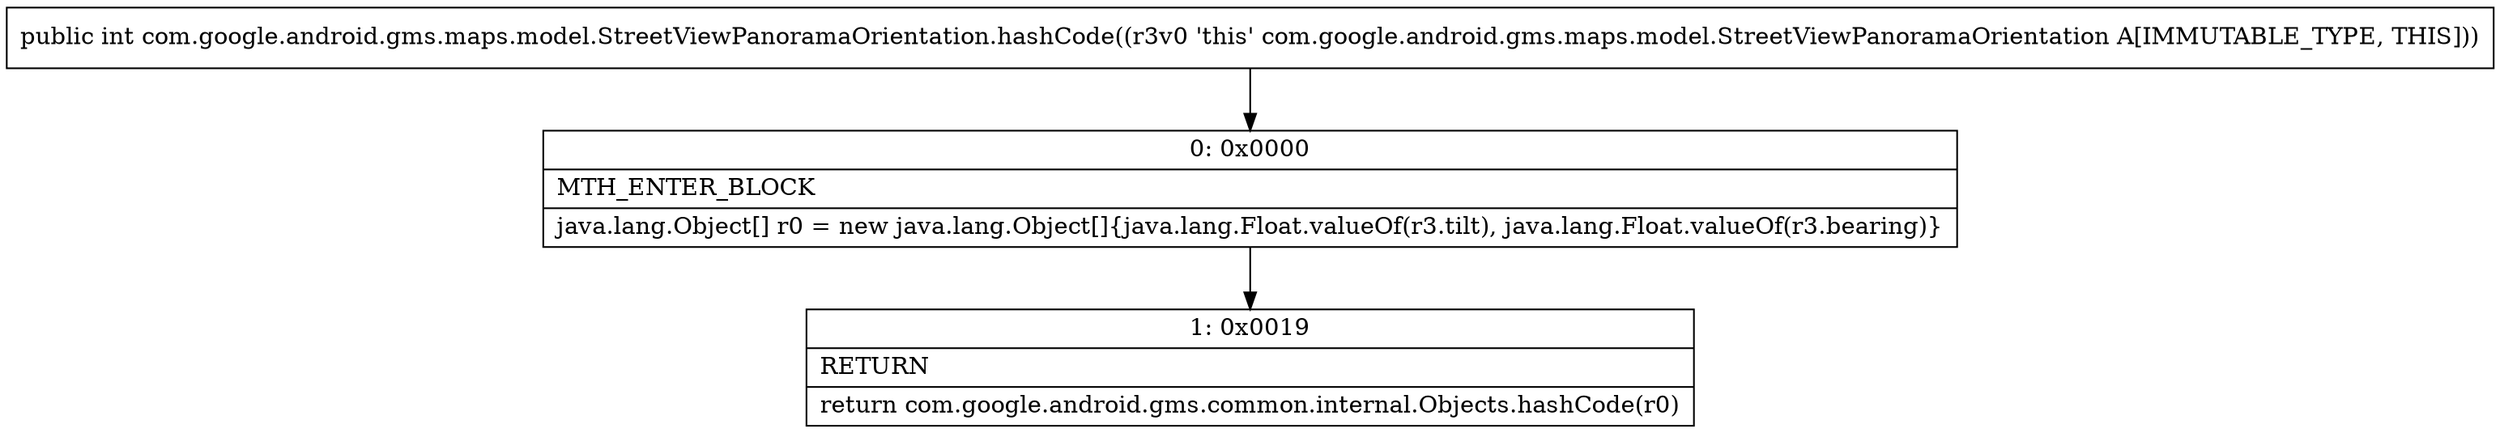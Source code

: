 digraph "CFG forcom.google.android.gms.maps.model.StreetViewPanoramaOrientation.hashCode()I" {
Node_0 [shape=record,label="{0\:\ 0x0000|MTH_ENTER_BLOCK\l|java.lang.Object[] r0 = new java.lang.Object[]\{java.lang.Float.valueOf(r3.tilt), java.lang.Float.valueOf(r3.bearing)\}\l}"];
Node_1 [shape=record,label="{1\:\ 0x0019|RETURN\l|return com.google.android.gms.common.internal.Objects.hashCode(r0)\l}"];
MethodNode[shape=record,label="{public int com.google.android.gms.maps.model.StreetViewPanoramaOrientation.hashCode((r3v0 'this' com.google.android.gms.maps.model.StreetViewPanoramaOrientation A[IMMUTABLE_TYPE, THIS])) }"];
MethodNode -> Node_0;
Node_0 -> Node_1;
}

